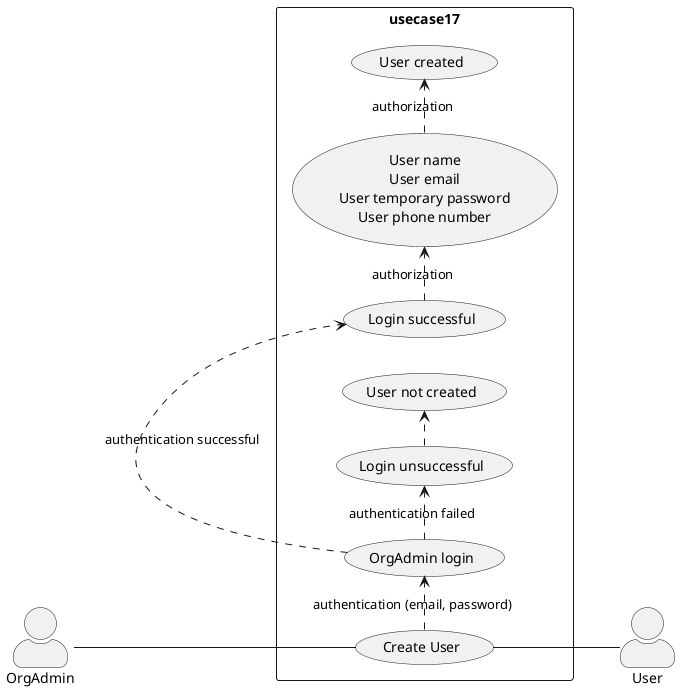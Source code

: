 @startuml OrgAdmin Create User

skinparam actorStyle awesome
left to right direction
skinparam packageStyle rectangle

actor OrgAdmin
actor User

rectangle usecase17{
  OrgAdmin-- (Create User)
  (Create User) .> (OrgAdmin login) : authentication (email, password)
  (OrgAdmin login) .> (Login successful) : authentication successful
  (Login successful) .> (User name\nUser email\nUser temporary password\nUser phone number) : authorization
  (User name\nUser email\nUser temporary password\nUser phone number) .> (User created) : authorization 
  (OrgAdmin login) .> (Login unsuccessful) : authentication failed
  (Login unsuccessful) .> (User not created)  
  (Create User)-- User
}

@enduml